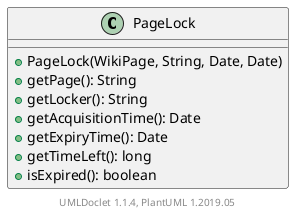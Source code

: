@startuml

    class PageLock [[PageLock.html]] {
        +PageLock(WikiPage, String, Date, Date)
        +getPage(): String
        +getLocker(): String
        +getAcquisitionTime(): Date
        +getExpiryTime(): Date
        +getTimeLeft(): long
        +isExpired(): boolean
    }


    center footer UMLDoclet 1.1.4, PlantUML 1.2019.05
@enduml
